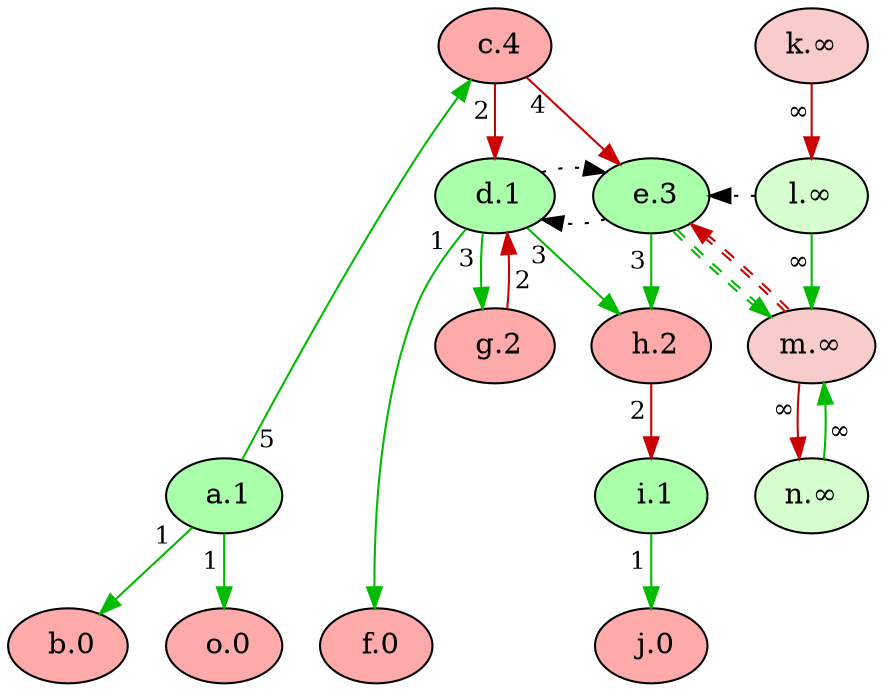digraph {
    // Node defaults can be set here if needed
    "b" [style="filled" fillcolor="#FFAAAA" label=" b.0" fontsize=14]
    "f" [style="filled" fillcolor="#FFAAAA" label=" f.0" fontsize=14]
    "j" [style="filled" fillcolor="#FFAAAA" label=" j.0" fontsize=14]
    "o" [style="filled" fillcolor="#FFAAAA" label=" o.0" fontsize=14]
    "i" [style="filled" fillcolor="#AAFFAA" label=" i.1" fontsize=14]
    "d" [style="filled" fillcolor="#AAFFAA" label=" d.1" fontsize=14]
    "a" [style="filled" fillcolor="#AAFFAA" label=" a.1" fontsize=14]
    "g" [style="filled" fillcolor="#FFAAAA" label=" g.2" fontsize=14]
    "h" [style="filled" fillcolor="#FFAAAA" label=" h.2" fontsize=14]
    "e" [style="filled" fillcolor="#AAFFAA" label=" e.3" fontsize=14]
    "c" [style="filled" fillcolor="#FFAAAA" label=" c.4" fontsize=14]
    "l" [style="filled" fillcolor="#d5fdce" label="l.∞" fontsize=14]
    "k" [style="filled" fillcolor="#f7cccb" label="k.∞" fontsize=14]
    "m" [style="filled" fillcolor="#f7cccb" label="m.∞" fontsize=14]
    "n" [style="filled" fillcolor="#d5fdce" label="n.∞" fontsize=14]
    edge[labeldistance=1.5 fontsize=12]
    "l" -> "e" [color="black" style="dotted" dir="forward" taillabel="" constraint=false]
    "k" -> "l" [color="#CC0000" style="solid" dir="forward" taillabel="∞" ]
    "m" -> "n" [color="#CC0000" style="solid" dir="forward" taillabel="∞" ]
    "l" -> "m" [color="#00BB00" style="solid" dir="forward" taillabel="∞" ]
    "n" -> "m" [color="#00BB00" style="solid" dir="forward" taillabel="∞" ]
    "a" -> "b" [color="#00BB00" style="solid" dir="forward" taillabel="1" ]
    "d" -> "f" [color="#00BB00" style="solid" dir="forward" taillabel="1" ]
    "e" -> "h" [color="#00BB00" style="solid" dir="forward" taillabel="3" ]
    "e" -> "m" [color="#00BB00:#00BB00" style="dashed" dir="forward" taillabel="" constraint=false]
    "e" -> "d" [color="black" style="dotted" dir="forward" taillabel="" constraint=false]
    "a" -> "c" [color="#00BB00" style="solid" dir="forward" taillabel="5" ]
    "d" -> "g" [color="#00BB00" style="solid" dir="forward" taillabel="3" ]
    "c" -> "d" [color="#CC0000" style="solid" dir="forward" taillabel="2" ]
    "c" -> "e" [color="#CC0000" style="solid" dir="forward" taillabel="4" ]
    "g" -> "d" [color="#CC0000" style="solid" dir="forward" taillabel="2" ]
    "d" -> "e" [color="black" style="dotted" dir="forward" taillabel="" constraint=false]
    "m" -> "e" [color="#CC0000:#CC0000" style="dashed" dir="forward" taillabel="" constraint=false]
    "h" -> "i" [color="#CC0000" style="solid" dir="forward" taillabel="2" ]
    "i" -> "j" [color="#00BB00" style="solid" dir="forward" taillabel="1" ]
    "a" -> "o" [color="#00BB00" style="solid" dir="forward" taillabel="1" ]
    "d" -> "h" [color="#00BB00" style="solid" dir="forward" taillabel="3" ]
    {rank = max "b" "f" "j" "o"}
    {rank = min "c"}
}